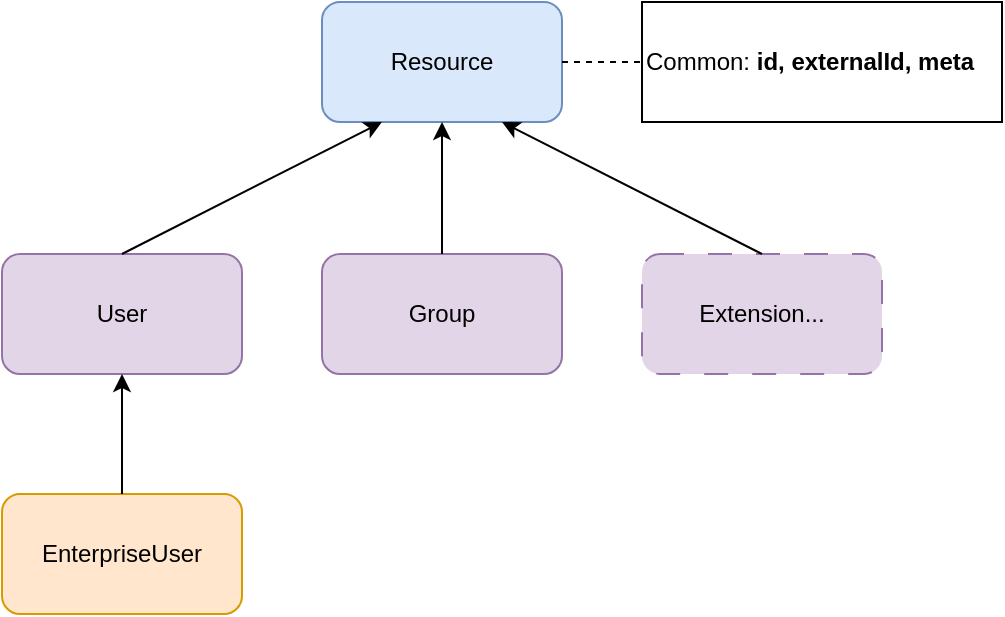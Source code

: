 <mxfile version="21.3.7" type="device" pages="3">
  <diagram name="Page-1" id="ppfff9gXHkGshl8ri8Mc">
    <mxGraphModel dx="1420" dy="790" grid="1" gridSize="10" guides="1" tooltips="1" connect="1" arrows="1" fold="1" page="1" pageScale="1" pageWidth="1169" pageHeight="827" math="0" shadow="0">
      <root>
        <mxCell id="0" />
        <mxCell id="1" parent="0" />
        <mxCell id="mU5gjbQFgMkkjBOhH-mW-1" value="Resource" style="rounded=1;whiteSpace=wrap;html=1;fillColor=#dae8fc;strokeColor=#6c8ebf;" vertex="1" parent="1">
          <mxGeometry x="520" y="354" width="120" height="60" as="geometry" />
        </mxCell>
        <mxCell id="mU5gjbQFgMkkjBOhH-mW-2" value="Group" style="rounded=1;whiteSpace=wrap;html=1;fillColor=#e1d5e7;strokeColor=#9673a6;" vertex="1" parent="1">
          <mxGeometry x="520" y="480" width="120" height="60" as="geometry" />
        </mxCell>
        <mxCell id="mU5gjbQFgMkkjBOhH-mW-3" value="User" style="rounded=1;whiteSpace=wrap;html=1;fillColor=#e1d5e7;strokeColor=#9673a6;" vertex="1" parent="1">
          <mxGeometry x="360" y="480" width="120" height="60" as="geometry" />
        </mxCell>
        <mxCell id="mU5gjbQFgMkkjBOhH-mW-4" value="Extension..." style="rounded=1;whiteSpace=wrap;html=1;dashed=1;dashPattern=12 12;fillColor=#e1d5e7;strokeColor=#9673a6;" vertex="1" parent="1">
          <mxGeometry x="680" y="480" width="120" height="60" as="geometry" />
        </mxCell>
        <mxCell id="mU5gjbQFgMkkjBOhH-mW-5" value="EnterpriseUser" style="rounded=1;whiteSpace=wrap;html=1;fillColor=#ffe6cc;strokeColor=#d79b00;" vertex="1" parent="1">
          <mxGeometry x="360" y="600" width="120" height="60" as="geometry" />
        </mxCell>
        <mxCell id="mU5gjbQFgMkkjBOhH-mW-14" value="&lt;div style=&quot;&quot;&gt;&lt;/div&gt;Common: &lt;b&gt;id, externalId, meta&lt;br&gt;&lt;/b&gt;" style="rounded=0;whiteSpace=wrap;html=1;align=left;verticalAlign=middle;" vertex="1" parent="1">
          <mxGeometry x="680" y="354" width="180" height="60" as="geometry" />
        </mxCell>
        <mxCell id="mU5gjbQFgMkkjBOhH-mW-15" value="" style="endArrow=none;dashed=1;html=1;rounded=0;entryX=0;entryY=0.5;entryDx=0;entryDy=0;exitX=1;exitY=0.5;exitDx=0;exitDy=0;" edge="1" parent="1" source="mU5gjbQFgMkkjBOhH-mW-1" target="mU5gjbQFgMkkjBOhH-mW-14">
          <mxGeometry width="50" height="50" relative="1" as="geometry">
            <mxPoint x="570" y="420" as="sourcePoint" />
            <mxPoint x="620" y="370" as="targetPoint" />
          </mxGeometry>
        </mxCell>
        <mxCell id="mU5gjbQFgMkkjBOhH-mW-16" value="" style="endArrow=classic;html=1;rounded=0;exitX=0.5;exitY=0;exitDx=0;exitDy=0;entryX=0.25;entryY=1;entryDx=0;entryDy=0;" edge="1" parent="1" source="mU5gjbQFgMkkjBOhH-mW-3" target="mU5gjbQFgMkkjBOhH-mW-1">
          <mxGeometry width="50" height="50" relative="1" as="geometry">
            <mxPoint x="570" y="420" as="sourcePoint" />
            <mxPoint x="620" y="370" as="targetPoint" />
          </mxGeometry>
        </mxCell>
        <mxCell id="mU5gjbQFgMkkjBOhH-mW-17" value="" style="endArrow=classic;html=1;rounded=0;exitX=0.5;exitY=0;exitDx=0;exitDy=0;entryX=0.5;entryY=1;entryDx=0;entryDy=0;" edge="1" parent="1" source="mU5gjbQFgMkkjBOhH-mW-2" target="mU5gjbQFgMkkjBOhH-mW-1">
          <mxGeometry width="50" height="50" relative="1" as="geometry">
            <mxPoint x="570" y="420" as="sourcePoint" />
            <mxPoint x="620" y="370" as="targetPoint" />
          </mxGeometry>
        </mxCell>
        <mxCell id="mU5gjbQFgMkkjBOhH-mW-18" value="" style="endArrow=classic;html=1;rounded=0;exitX=0.5;exitY=0;exitDx=0;exitDy=0;entryX=0.75;entryY=1;entryDx=0;entryDy=0;" edge="1" parent="1" source="mU5gjbQFgMkkjBOhH-mW-4" target="mU5gjbQFgMkkjBOhH-mW-1">
          <mxGeometry width="50" height="50" relative="1" as="geometry">
            <mxPoint x="570" y="420" as="sourcePoint" />
            <mxPoint x="620" y="370" as="targetPoint" />
          </mxGeometry>
        </mxCell>
        <mxCell id="mU5gjbQFgMkkjBOhH-mW-19" value="" style="endArrow=classic;html=1;rounded=0;exitX=0.5;exitY=0;exitDx=0;exitDy=0;entryX=0.5;entryY=1;entryDx=0;entryDy=0;" edge="1" parent="1" source="mU5gjbQFgMkkjBOhH-mW-5" target="mU5gjbQFgMkkjBOhH-mW-3">
          <mxGeometry width="50" height="50" relative="1" as="geometry">
            <mxPoint x="570" y="430" as="sourcePoint" />
            <mxPoint x="620" y="380" as="targetPoint" />
          </mxGeometry>
        </mxCell>
      </root>
    </mxGraphModel>
  </diagram>
  <diagram id="v597XJa2TG74dxrTdFPa" name="Page-2">
    <mxGraphModel dx="1420" dy="790" grid="1" gridSize="10" guides="1" tooltips="1" connect="1" arrows="1" fold="1" page="1" pageScale="1" pageWidth="1169" pageHeight="827" math="0" shadow="0">
      <root>
        <mxCell id="0" />
        <mxCell id="1" parent="0" />
        <mxCell id="GoWAyyU1EWHssX0x1m_c-1" value="Attributes" style="rounded=1;whiteSpace=wrap;html=1;fillColor=#dae8fc;strokeColor=#6c8ebf;" vertex="1" parent="1">
          <mxGeometry x="428.75" y="110" width="120" height="60" as="geometry" />
        </mxCell>
        <mxCell id="GoWAyyU1EWHssX0x1m_c-4" value="Simple" style="rounded=1;whiteSpace=wrap;html=1;fillColor=#e1d5e7;strokeColor=#9673a6;" vertex="1" parent="1">
          <mxGeometry x="70" y="310" width="120" height="60" as="geometry" />
        </mxCell>
        <mxCell id="GoWAyyU1EWHssX0x1m_c-5" value="Complex&amp;nbsp;" style="rounded=1;whiteSpace=wrap;html=1;fillColor=#e1d5e7;strokeColor=#9673a6;" vertex="1" parent="1">
          <mxGeometry x="250" y="310" width="120" height="60" as="geometry" />
        </mxCell>
        <mxCell id="GoWAyyU1EWHssX0x1m_c-6" value="&quot;userName&quot; : &quot;azitterbacke&quot;" style="rounded=0;whiteSpace=wrap;html=1;verticalAlign=top;align=left;fontFamily=Courier New;fontSize=10;" vertex="1" parent="1">
          <mxGeometry x="40" y="390" width="180" height="40" as="geometry" />
        </mxCell>
        <mxCell id="GoWAyyU1EWHssX0x1m_c-7" value="&quot;mame&quot; : {&lt;br style=&quot;font-size: 10px;&quot;&gt;&amp;nbsp; &quot;givenName&quot; : &quot;Alfons&quot;&lt;br style=&quot;font-size: 10px;&quot;&gt;, &quot;familyName&quot; : &quot;Zitterbacke&quot;&lt;br style=&quot;font-size: 10px;&quot;&gt;}" style="rounded=0;whiteSpace=wrap;html=1;verticalAlign=top;align=left;fontFamily=Courier New;fontSize=10;" vertex="1" parent="1">
          <mxGeometry x="225" y="390" width="170" height="60" as="geometry" />
        </mxCell>
        <mxCell id="GoWAyyU1EWHssX0x1m_c-8" value="&quot;emails&quot; : [&lt;br&gt;&amp;nbsp; { type&quot;&amp;nbsp; &amp;nbsp; &amp;nbsp;: &quot;work&quot;&lt;br style=&quot;font-size: 10px;&quot;&gt;&amp;nbsp; , &quot;primary&quot; :&amp;nbsp; true &lt;br&gt;&amp;nbsp; , &quot;value&quot;&amp;nbsp; &amp;nbsp;: &quot;alfons@somewhere.com&quot;&lt;br&gt;&amp;nbsp; }&lt;br&gt;, {type&quot;&amp;nbsp; &amp;nbsp; &amp;nbsp;: &quot;work&quot;&lt;br style=&quot;border-color: var(--border-color);&quot;&gt;&amp;nbsp; , &quot;value&quot;&amp;nbsp; &amp;nbsp;: &quot;alfons@nowhere.com&quot;&lt;br&gt;&amp;nbsp; }&lt;br style=&quot;font-size: 10px;&quot;&gt;]" style="rounded=0;whiteSpace=wrap;html=1;verticalAlign=top;align=left;fontFamily=Courier New;fontSize=10;" vertex="1" parent="1">
          <mxGeometry x="795" y="390" width="260" height="116" as="geometry" />
        </mxCell>
        <mxCell id="GoWAyyU1EWHssX0x1m_c-13" value="&quot;urn:ietf:params:scim:schemas:extension:enterprise:2.0:User&quot; : {&lt;br&gt;&amp;nbsp; &quot;orgenization&quot; : &quot;someValue&quot;&lt;br&gt;&amp;nbsp; &quot;division&quot;&amp;nbsp; &amp;nbsp; &amp;nbsp;: &quot;anotherValue&quot;&lt;br&gt;}" style="rounded=0;whiteSpace=wrap;html=1;verticalAlign=top;align=left;fontFamily=Courier New;fontSize=10;" vertex="1" parent="1">
          <mxGeometry x="400" y="390" width="390" height="60" as="geometry" />
        </mxCell>
        <mxCell id="GoWAyyU1EWHssX0x1m_c-19" value="" style="endArrow=classic;html=1;rounded=0;exitX=0.5;exitY=1;exitDx=0;exitDy=0;entryX=0.5;entryY=0;entryDx=0;entryDy=0;edgeStyle=elbowEdgeStyle;elbow=vertical;" edge="1" parent="1" source="GoWAyyU1EWHssX0x1m_c-1" target="GoWAyyU1EWHssX0x1m_c-2">
          <mxGeometry width="50" height="50" relative="1" as="geometry">
            <mxPoint x="410" y="420" as="sourcePoint" />
            <mxPoint x="460" y="370" as="targetPoint" />
          </mxGeometry>
        </mxCell>
        <mxCell id="GoWAyyU1EWHssX0x1m_c-20" value="" style="endArrow=classic;html=1;rounded=0;entryX=0.5;entryY=0;entryDx=0;entryDy=0;exitX=0.5;exitY=1;exitDx=0;exitDy=0;edgeStyle=elbowEdgeStyle;elbow=vertical;" edge="1" parent="1" source="GoWAyyU1EWHssX0x1m_c-1" target="GoWAyyU1EWHssX0x1m_c-3">
          <mxGeometry width="50" height="50" relative="1" as="geometry">
            <mxPoint x="500" y="280" as="sourcePoint" />
            <mxPoint x="550" y="230" as="targetPoint" />
          </mxGeometry>
        </mxCell>
        <mxCell id="GoWAyyU1EWHssX0x1m_c-21" value="" style="endArrow=classic;html=1;rounded=0;entryX=0.5;entryY=0;entryDx=0;entryDy=0;exitX=0.5;exitY=1;exitDx=0;exitDy=0;edgeStyle=elbowEdgeStyle;elbow=vertical;" edge="1" parent="1" source="GoWAyyU1EWHssX0x1m_c-2" target="GoWAyyU1EWHssX0x1m_c-4">
          <mxGeometry width="50" height="50" relative="1" as="geometry">
            <mxPoint x="412.5" y="300" as="sourcePoint" />
            <mxPoint x="462.5" y="250" as="targetPoint" />
          </mxGeometry>
        </mxCell>
        <mxCell id="GoWAyyU1EWHssX0x1m_c-22" value="" style="endArrow=classic;html=1;rounded=0;exitX=0.5;exitY=1;exitDx=0;exitDy=0;entryX=0.5;entryY=0;entryDx=0;entryDy=0;edgeStyle=elbowEdgeStyle;elbow=vertical;" edge="1" parent="1" source="GoWAyyU1EWHssX0x1m_c-2" target="GoWAyyU1EWHssX0x1m_c-5">
          <mxGeometry width="50" height="50" relative="1" as="geometry">
            <mxPoint x="330" y="290" as="sourcePoint" />
            <mxPoint x="380" y="240" as="targetPoint" />
          </mxGeometry>
        </mxCell>
        <mxCell id="GoWAyyU1EWHssX0x1m_c-23" value="" style="endArrow=classic;html=1;rounded=0;entryX=0.5;entryY=0;entryDx=0;entryDy=0;exitX=0.5;exitY=1;exitDx=0;exitDy=0;edgeStyle=elbowEdgeStyle;elbow=vertical;" edge="1" parent="1" source="GoWAyyU1EWHssX0x1m_c-3" target="GoWAyyU1EWHssX0x1m_c-10">
          <mxGeometry width="50" height="50" relative="1" as="geometry">
            <mxPoint x="570" y="300" as="sourcePoint" />
            <mxPoint x="620" y="250" as="targetPoint" />
          </mxGeometry>
        </mxCell>
        <mxCell id="GoWAyyU1EWHssX0x1m_c-24" value="" style="endArrow=classic;html=1;rounded=0;entryX=0.5;entryY=0;entryDx=0;entryDy=0;edgeStyle=elbowEdgeStyle;elbow=vertical;exitX=0.5;exitY=1;exitDx=0;exitDy=0;" edge="1" parent="1" source="GoWAyyU1EWHssX0x1m_c-3" target="GoWAyyU1EWHssX0x1m_c-9">
          <mxGeometry width="50" height="50" relative="1" as="geometry">
            <mxPoint x="730" y="270" as="sourcePoint" />
            <mxPoint x="820" y="290" as="targetPoint" />
          </mxGeometry>
        </mxCell>
        <mxCell id="GoWAyyU1EWHssX0x1m_c-9" value="Complex" style="rounded=1;whiteSpace=wrap;html=1;fillColor=#e1d5e7;strokeColor=#9673a6;" vertex="1" parent="1">
          <mxGeometry x="865" y="310" width="120" height="60" as="geometry" />
        </mxCell>
        <mxCell id="GoWAyyU1EWHssX0x1m_c-10" value="Simple" style="rounded=1;whiteSpace=wrap;html=1;fillColor=#e1d5e7;strokeColor=#9673a6;" vertex="1" parent="1">
          <mxGeometry x="535" y="310" width="120" height="60" as="geometry" />
        </mxCell>
        <mxCell id="GoWAyyU1EWHssX0x1m_c-3" value="Multi-Valued" style="rounded=1;whiteSpace=wrap;html=1;fillColor=#f8cecc;strokeColor=#b85450;" vertex="1" parent="1">
          <mxGeometry x="700" y="210" width="120" height="60" as="geometry" />
        </mxCell>
        <mxCell id="GoWAyyU1EWHssX0x1m_c-2" value="Singular" style="rounded=1;whiteSpace=wrap;html=1;fillColor=#f8cecc;strokeColor=#b85450;" vertex="1" parent="1">
          <mxGeometry x="157.5" y="210" width="120" height="60" as="geometry" />
        </mxCell>
        <mxCell id="GoWAyyU1EWHssX0x1m_c-27" value="" style="endArrow=none;dashed=1;html=1;rounded=0;entryX=0.5;entryY=1;entryDx=0;entryDy=0;exitX=0.5;exitY=0;exitDx=0;exitDy=0;" edge="1" parent="1" source="GoWAyyU1EWHssX0x1m_c-6" target="GoWAyyU1EWHssX0x1m_c-4">
          <mxGeometry width="50" height="50" relative="1" as="geometry">
            <mxPoint x="50" y="630" as="sourcePoint" />
            <mxPoint x="100" y="580" as="targetPoint" />
          </mxGeometry>
        </mxCell>
        <mxCell id="GoWAyyU1EWHssX0x1m_c-28" value="" style="endArrow=none;dashed=1;html=1;rounded=0;entryX=0.5;entryY=1;entryDx=0;entryDy=0;exitX=0.5;exitY=0;exitDx=0;exitDy=0;" edge="1" parent="1" source="GoWAyyU1EWHssX0x1m_c-7" target="GoWAyyU1EWHssX0x1m_c-5">
          <mxGeometry width="50" height="50" relative="1" as="geometry">
            <mxPoint x="270" y="590" as="sourcePoint" />
            <mxPoint x="320" y="540" as="targetPoint" />
          </mxGeometry>
        </mxCell>
        <mxCell id="GoWAyyU1EWHssX0x1m_c-29" value="" style="endArrow=none;dashed=1;html=1;rounded=0;entryX=0.5;entryY=1;entryDx=0;entryDy=0;exitX=0.5;exitY=0;exitDx=0;exitDy=0;" edge="1" parent="1" source="GoWAyyU1EWHssX0x1m_c-13" target="GoWAyyU1EWHssX0x1m_c-10">
          <mxGeometry width="50" height="50" relative="1" as="geometry">
            <mxPoint x="520" y="580" as="sourcePoint" />
            <mxPoint x="570" y="530" as="targetPoint" />
          </mxGeometry>
        </mxCell>
        <mxCell id="GoWAyyU1EWHssX0x1m_c-30" value="" style="endArrow=none;dashed=1;html=1;rounded=0;entryX=0.5;entryY=1;entryDx=0;entryDy=0;exitX=0.5;exitY=0;exitDx=0;exitDy=0;" edge="1" parent="1" source="GoWAyyU1EWHssX0x1m_c-8" target="GoWAyyU1EWHssX0x1m_c-9">
          <mxGeometry width="50" height="50" relative="1" as="geometry">
            <mxPoint x="410" y="420" as="sourcePoint" />
            <mxPoint x="460" y="370" as="targetPoint" />
          </mxGeometry>
        </mxCell>
      </root>
    </mxGraphModel>
  </diagram>
  <diagram id="_kxlIlW9WdeW5IJrH-dI" name="Page-3">
    <mxGraphModel dx="1420" dy="790" grid="1" gridSize="10" guides="1" tooltips="1" connect="1" arrows="1" fold="1" page="1" pageScale="1" pageWidth="1169" pageHeight="827" math="0" shadow="0">
      <root>
        <mxCell id="0" />
        <mxCell id="1" parent="0" />
        <mxCell id="5szC6JK76whH2E587TwM-1" value="User" style="rounded=1;whiteSpace=wrap;html=1;fillColor=#dae8fc;strokeColor=#6c8ebf;" vertex="1" parent="1">
          <mxGeometry x="250.748" y="110" width="236.614" height="60" as="geometry" />
        </mxCell>
        <mxCell id="5szC6JK76whH2E587TwM-2" value="Tenant" style="rounded=1;whiteSpace=wrap;html=1;fillColor=#dae8fc;strokeColor=#6c8ebf;" vertex="1" parent="1">
          <mxGeometry x="519" y="220" width="120" height="60" as="geometry" />
        </mxCell>
        <mxCell id="5szC6JK76whH2E587TwM-3" value="Role" style="rounded=1;whiteSpace=wrap;html=1;fillColor=#dae8fc;strokeColor=#6c8ebf;" vertex="1" parent="1">
          <mxGeometry x="99" y="220" width="120" height="60" as="geometry" />
        </mxCell>
        <mxCell id="4HPxgrTcIWlnAQme8Dkt-3" value="" style="endArrow=classic;html=1;rounded=0;entryX=1;entryY=0.5;entryDx=0;entryDy=0;exitX=0;exitY=0.5;exitDx=0;exitDy=0;" edge="1" parent="1" source="4HPxgrTcIWlnAQme8Dkt-1" target="5szC6JK76whH2E587TwM-3">
          <mxGeometry width="50" height="50" relative="1" as="geometry">
            <mxPoint x="560" y="430" as="sourcePoint" />
            <mxPoint x="610" y="380" as="targetPoint" />
          </mxGeometry>
        </mxCell>
        <mxCell id="4HPxgrTcIWlnAQme8Dkt-4" value="" style="endArrow=classic;html=1;rounded=0;entryX=0.25;entryY=1;entryDx=0;entryDy=0;exitX=0.5;exitY=0;exitDx=0;exitDy=0;" edge="1" parent="1" source="4HPxgrTcIWlnAQme8Dkt-1" target="5szC6JK76whH2E587TwM-1">
          <mxGeometry width="50" height="50" relative="1" as="geometry">
            <mxPoint x="270" y="360" as="sourcePoint" />
            <mxPoint x="320" y="310" as="targetPoint" />
          </mxGeometry>
        </mxCell>
        <mxCell id="4HPxgrTcIWlnAQme8Dkt-5" value="" style="endArrow=classic;html=1;rounded=0;entryX=0.75;entryY=1;entryDx=0;entryDy=0;exitX=0.5;exitY=0;exitDx=0;exitDy=0;" edge="1" parent="1" source="4HPxgrTcIWlnAQme8Dkt-2" target="5szC6JK76whH2E587TwM-1">
          <mxGeometry width="50" height="50" relative="1" as="geometry">
            <mxPoint x="330" y="450" as="sourcePoint" />
            <mxPoint x="380" y="400" as="targetPoint" />
          </mxGeometry>
        </mxCell>
        <mxCell id="4HPxgrTcIWlnAQme8Dkt-6" value="" style="endArrow=classic;html=1;rounded=0;exitX=1;exitY=0.5;exitDx=0;exitDy=0;" edge="1" parent="1" source="4HPxgrTcIWlnAQme8Dkt-2" target="5szC6JK76whH2E587TwM-2">
          <mxGeometry width="50" height="50" relative="1" as="geometry">
            <mxPoint x="400" y="480" as="sourcePoint" />
            <mxPoint x="450" y="430" as="targetPoint" />
          </mxGeometry>
        </mxCell>
        <mxCell id="4HPxgrTcIWlnAQme8Dkt-8" value="" style="group" vertex="1" connectable="0" parent="1">
          <mxGeometry x="250" y="220" width="238.11" height="60" as="geometry" />
        </mxCell>
        <mxCell id="4HPxgrTcIWlnAQme8Dkt-1" value="UserRole" style="rounded=1;whiteSpace=wrap;html=1;fillColor=#f8cecc;strokeColor=#b85450;" vertex="1" parent="4HPxgrTcIWlnAQme8Dkt-8">
          <mxGeometry width="118.11" height="60" as="geometry" />
        </mxCell>
        <mxCell id="4HPxgrTcIWlnAQme8Dkt-2" value="UserTenant" style="rounded=1;whiteSpace=wrap;html=1;fillColor=#f8cecc;strokeColor=#b85450;" vertex="1" parent="4HPxgrTcIWlnAQme8Dkt-8">
          <mxGeometry x="120" width="118.11" height="60" as="geometry" />
        </mxCell>
      </root>
    </mxGraphModel>
  </diagram>
</mxfile>
